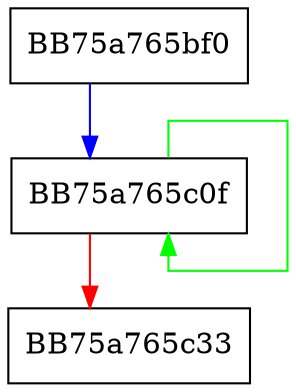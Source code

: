 digraph bhourlwl_cleanup_module {
  node [shape="box"];
  graph [splines=ortho];
  BB75a765bf0 -> BB75a765c0f [color="blue"];
  BB75a765c0f -> BB75a765c0f [color="green"];
  BB75a765c0f -> BB75a765c33 [color="red"];
}